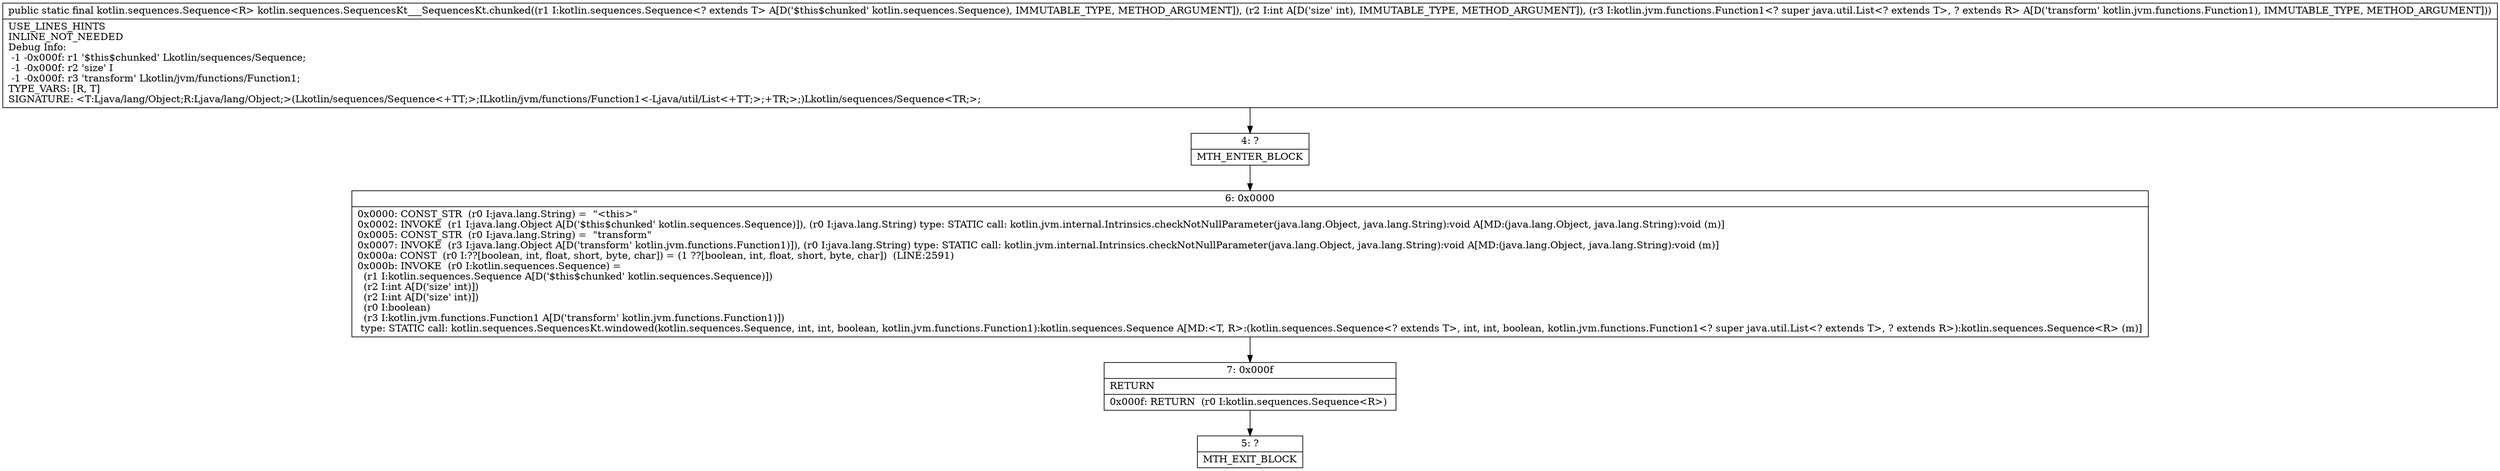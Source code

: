 digraph "CFG forkotlin.sequences.SequencesKt___SequencesKt.chunked(Lkotlin\/sequences\/Sequence;ILkotlin\/jvm\/functions\/Function1;)Lkotlin\/sequences\/Sequence;" {
Node_4 [shape=record,label="{4\:\ ?|MTH_ENTER_BLOCK\l}"];
Node_6 [shape=record,label="{6\:\ 0x0000|0x0000: CONST_STR  (r0 I:java.lang.String) =  \"\<this\>\" \l0x0002: INVOKE  (r1 I:java.lang.Object A[D('$this$chunked' kotlin.sequences.Sequence)]), (r0 I:java.lang.String) type: STATIC call: kotlin.jvm.internal.Intrinsics.checkNotNullParameter(java.lang.Object, java.lang.String):void A[MD:(java.lang.Object, java.lang.String):void (m)]\l0x0005: CONST_STR  (r0 I:java.lang.String) =  \"transform\" \l0x0007: INVOKE  (r3 I:java.lang.Object A[D('transform' kotlin.jvm.functions.Function1)]), (r0 I:java.lang.String) type: STATIC call: kotlin.jvm.internal.Intrinsics.checkNotNullParameter(java.lang.Object, java.lang.String):void A[MD:(java.lang.Object, java.lang.String):void (m)]\l0x000a: CONST  (r0 I:??[boolean, int, float, short, byte, char]) = (1 ??[boolean, int, float, short, byte, char])  (LINE:2591)\l0x000b: INVOKE  (r0 I:kotlin.sequences.Sequence) = \l  (r1 I:kotlin.sequences.Sequence A[D('$this$chunked' kotlin.sequences.Sequence)])\l  (r2 I:int A[D('size' int)])\l  (r2 I:int A[D('size' int)])\l  (r0 I:boolean)\l  (r3 I:kotlin.jvm.functions.Function1 A[D('transform' kotlin.jvm.functions.Function1)])\l type: STATIC call: kotlin.sequences.SequencesKt.windowed(kotlin.sequences.Sequence, int, int, boolean, kotlin.jvm.functions.Function1):kotlin.sequences.Sequence A[MD:\<T, R\>:(kotlin.sequences.Sequence\<? extends T\>, int, int, boolean, kotlin.jvm.functions.Function1\<? super java.util.List\<? extends T\>, ? extends R\>):kotlin.sequences.Sequence\<R\> (m)]\l}"];
Node_7 [shape=record,label="{7\:\ 0x000f|RETURN\l|0x000f: RETURN  (r0 I:kotlin.sequences.Sequence\<R\>) \l}"];
Node_5 [shape=record,label="{5\:\ ?|MTH_EXIT_BLOCK\l}"];
MethodNode[shape=record,label="{public static final kotlin.sequences.Sequence\<R\> kotlin.sequences.SequencesKt___SequencesKt.chunked((r1 I:kotlin.sequences.Sequence\<? extends T\> A[D('$this$chunked' kotlin.sequences.Sequence), IMMUTABLE_TYPE, METHOD_ARGUMENT]), (r2 I:int A[D('size' int), IMMUTABLE_TYPE, METHOD_ARGUMENT]), (r3 I:kotlin.jvm.functions.Function1\<? super java.util.List\<? extends T\>, ? extends R\> A[D('transform' kotlin.jvm.functions.Function1), IMMUTABLE_TYPE, METHOD_ARGUMENT]))  | USE_LINES_HINTS\lINLINE_NOT_NEEDED\lDebug Info:\l  \-1 \-0x000f: r1 '$this$chunked' Lkotlin\/sequences\/Sequence;\l  \-1 \-0x000f: r2 'size' I\l  \-1 \-0x000f: r3 'transform' Lkotlin\/jvm\/functions\/Function1;\lTYPE_VARS: [R, T]\lSIGNATURE: \<T:Ljava\/lang\/Object;R:Ljava\/lang\/Object;\>(Lkotlin\/sequences\/Sequence\<+TT;\>;ILkotlin\/jvm\/functions\/Function1\<\-Ljava\/util\/List\<+TT;\>;+TR;\>;)Lkotlin\/sequences\/Sequence\<TR;\>;\l}"];
MethodNode -> Node_4;Node_4 -> Node_6;
Node_6 -> Node_7;
Node_7 -> Node_5;
}

